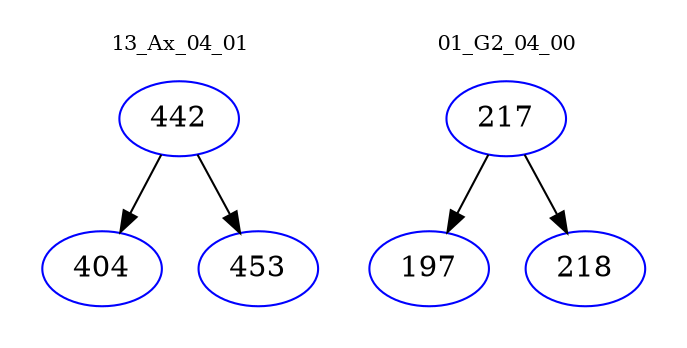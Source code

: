 digraph{
subgraph cluster_0 {
color = white
label = "13_Ax_04_01";
fontsize=10;
T0_442 [label="442", color="blue"]
T0_442 -> T0_404 [color="black"]
T0_404 [label="404", color="blue"]
T0_442 -> T0_453 [color="black"]
T0_453 [label="453", color="blue"]
}
subgraph cluster_1 {
color = white
label = "01_G2_04_00";
fontsize=10;
T1_217 [label="217", color="blue"]
T1_217 -> T1_197 [color="black"]
T1_197 [label="197", color="blue"]
T1_217 -> T1_218 [color="black"]
T1_218 [label="218", color="blue"]
}
}
